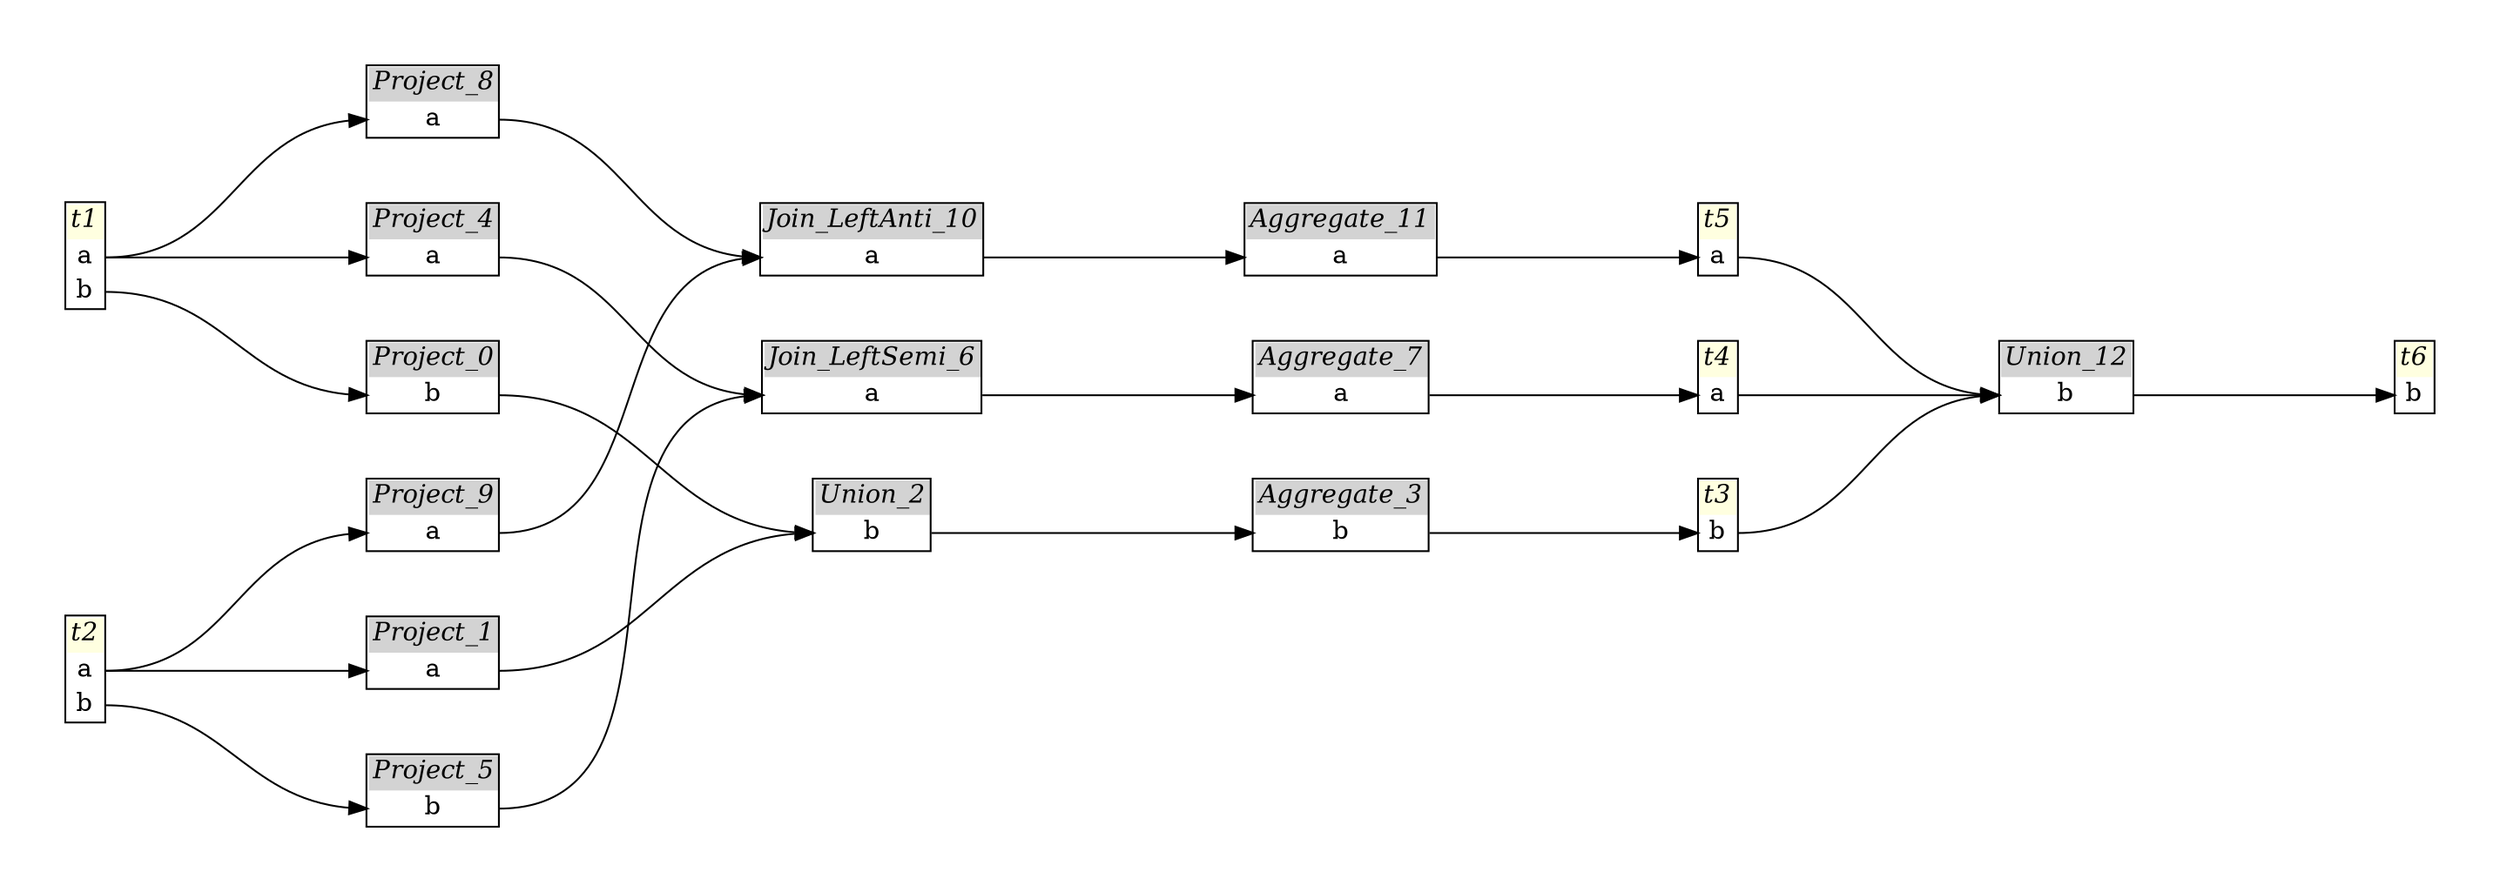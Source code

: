 // Automatically generated by SQLFlowTestSuite


digraph {
  graph [pad="0.5", nodesep="0.5", ranksep="2", fontname="Helvetica"];
  node [shape=plain]
  rankdir=LR;

  
"Aggregate_11" [label=<
<table border="1" cellborder="0" cellspacing="0">
  <tr><td bgcolor="lightgray" port="nodeName"><i>Aggregate_11</i></td></tr>
  <tr><td port="0">a</td></tr>
</table>>];
     

"Aggregate_3" [label=<
<table border="1" cellborder="0" cellspacing="0">
  <tr><td bgcolor="lightgray" port="nodeName"><i>Aggregate_3</i></td></tr>
  <tr><td port="0">b</td></tr>
</table>>];
     

"Aggregate_7" [label=<
<table border="1" cellborder="0" cellspacing="0">
  <tr><td bgcolor="lightgray" port="nodeName"><i>Aggregate_7</i></td></tr>
  <tr><td port="0">a</td></tr>
</table>>];
     

"Join_LeftAnti_10" [label=<
<table border="1" cellborder="0" cellspacing="0">
  <tr><td bgcolor="lightgray" port="nodeName"><i>Join_LeftAnti_10</i></td></tr>
  <tr><td port="0">a</td></tr>
</table>>];
     

"Join_LeftSemi_6" [label=<
<table border="1" cellborder="0" cellspacing="0">
  <tr><td bgcolor="lightgray" port="nodeName"><i>Join_LeftSemi_6</i></td></tr>
  <tr><td port="0">a</td></tr>
</table>>];
     

"Project_0" [label=<
<table border="1" cellborder="0" cellspacing="0">
  <tr><td bgcolor="lightgray" port="nodeName"><i>Project_0</i></td></tr>
  <tr><td port="0">b</td></tr>
</table>>];
     

"Project_1" [label=<
<table border="1" cellborder="0" cellspacing="0">
  <tr><td bgcolor="lightgray" port="nodeName"><i>Project_1</i></td></tr>
  <tr><td port="0">a</td></tr>
</table>>];
     

"Project_4" [label=<
<table border="1" cellborder="0" cellspacing="0">
  <tr><td bgcolor="lightgray" port="nodeName"><i>Project_4</i></td></tr>
  <tr><td port="0">a</td></tr>
</table>>];
     

"Project_5" [label=<
<table border="1" cellborder="0" cellspacing="0">
  <tr><td bgcolor="lightgray" port="nodeName"><i>Project_5</i></td></tr>
  <tr><td port="0">b</td></tr>
</table>>];
     

"Project_8" [label=<
<table border="1" cellborder="0" cellspacing="0">
  <tr><td bgcolor="lightgray" port="nodeName"><i>Project_8</i></td></tr>
  <tr><td port="0">a</td></tr>
</table>>];
     

"Project_9" [label=<
<table border="1" cellborder="0" cellspacing="0">
  <tr><td bgcolor="lightgray" port="nodeName"><i>Project_9</i></td></tr>
  <tr><td port="0">a</td></tr>
</table>>];
     

"Union_12" [label=<
<table border="1" cellborder="0" cellspacing="0">
  <tr><td bgcolor="lightgray" port="nodeName"><i>Union_12</i></td></tr>
  <tr><td port="0">b</td></tr>
</table>>];
     

"Union_2" [label=<
<table border="1" cellborder="0" cellspacing="0">
  <tr><td bgcolor="lightgray" port="nodeName"><i>Union_2</i></td></tr>
  <tr><td port="0">b</td></tr>
</table>>];
     

"t1" [label=<
<table border="1" cellborder="0" cellspacing="0">
  <tr><td bgcolor="lightyellow" port="nodeName"><i>t1</i></td></tr>
  <tr><td port="0">a</td></tr>
<tr><td port="1">b</td></tr>
</table>>];
     

"t2" [label=<
<table border="1" cellborder="0" cellspacing="0">
  <tr><td bgcolor="lightyellow" port="nodeName"><i>t2</i></td></tr>
  <tr><td port="0">a</td></tr>
<tr><td port="1">b</td></tr>
</table>>];
     

"t3" [label=<
<table border="1" cellborder="0" cellspacing="0">
  <tr><td bgcolor="lightyellow" port="nodeName"><i>t3</i></td></tr>
  <tr><td port="0">b</td></tr>
</table>>];
     

"t4" [label=<
<table border="1" cellborder="0" cellspacing="0">
  <tr><td bgcolor="lightyellow" port="nodeName"><i>t4</i></td></tr>
  <tr><td port="0">a</td></tr>
</table>>];
     

"t5" [label=<
<table border="1" cellborder="0" cellspacing="0">
  <tr><td bgcolor="lightyellow" port="nodeName"><i>t5</i></td></tr>
  <tr><td port="0">a</td></tr>
</table>>];
     

"t6" [label=<
<table border="1" cellborder="0" cellspacing="0">
  <tr><td bgcolor="lightyellow" port="nodeName"><i>t6</i></td></tr>
  <tr><td port="0">b</td></tr>
</table>>];
     
  "Aggregate_11":0 -> "t5":0;
"Aggregate_3":0 -> "t3":0;
"Aggregate_7":0 -> "t4":0;
"Join_LeftAnti_10":0 -> "Aggregate_11":0;
"Join_LeftSemi_6":0 -> "Aggregate_7":0;
"Project_0":0 -> "Union_2":0
"Project_1":0 -> "Union_2":0
"Project_4":0 -> "Join_LeftSemi_6":0;
"Project_5":0 -> "Join_LeftSemi_6":0;
"Project_8":0 -> "Join_LeftAnti_10":0;
"Project_9":0 -> "Join_LeftAnti_10":0;
"Union_12":0 -> "t6":0;
"Union_2":0 -> "Aggregate_3":0;
"t1":0 -> "Project_4":0;
"t1":0 -> "Project_8":0;
"t1":1 -> "Project_0":0;
"t2":0 -> "Project_1":0;
"t2":0 -> "Project_9":0;
"t2":1 -> "Project_5":0;
"t3":0 -> "Union_12":0
"t4":0 -> "Union_12":0
"t5":0 -> "Union_12":0
}
       